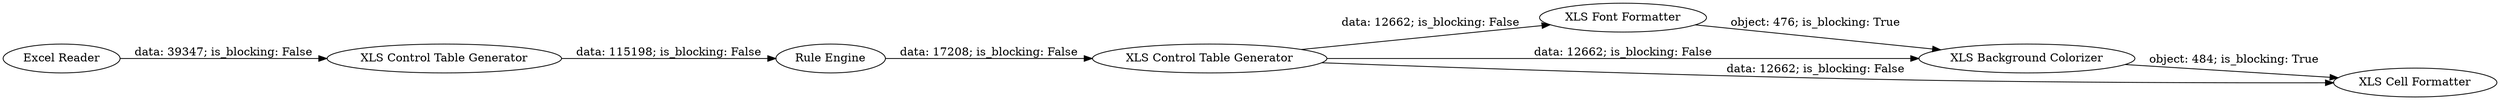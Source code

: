 digraph {
	"-43406693958784797_3" [label="Rule Engine"]
	"-43406693958784797_5" [label="XLS Font Formatter"]
	"-43406693958784797_4" [label="XLS Control Table Generator"]
	"-43406693958784797_1" [label="Excel Reader"]
	"-43406693958784797_6" [label="XLS Background Colorizer"]
	"-43406693958784797_7" [label="XLS Cell Formatter"]
	"-43406693958784797_2" [label="XLS Control Table Generator"]
	"-43406693958784797_4" -> "-43406693958784797_6" [label="data: 12662; is_blocking: False"]
	"-43406693958784797_4" -> "-43406693958784797_7" [label="data: 12662; is_blocking: False"]
	"-43406693958784797_1" -> "-43406693958784797_2" [label="data: 39347; is_blocking: False"]
	"-43406693958784797_2" -> "-43406693958784797_3" [label="data: 115198; is_blocking: False"]
	"-43406693958784797_3" -> "-43406693958784797_4" [label="data: 17208; is_blocking: False"]
	"-43406693958784797_5" -> "-43406693958784797_6" [label="object: 476; is_blocking: True"]
	"-43406693958784797_6" -> "-43406693958784797_7" [label="object: 484; is_blocking: True"]
	"-43406693958784797_4" -> "-43406693958784797_5" [label="data: 12662; is_blocking: False"]
	rankdir=LR
}
